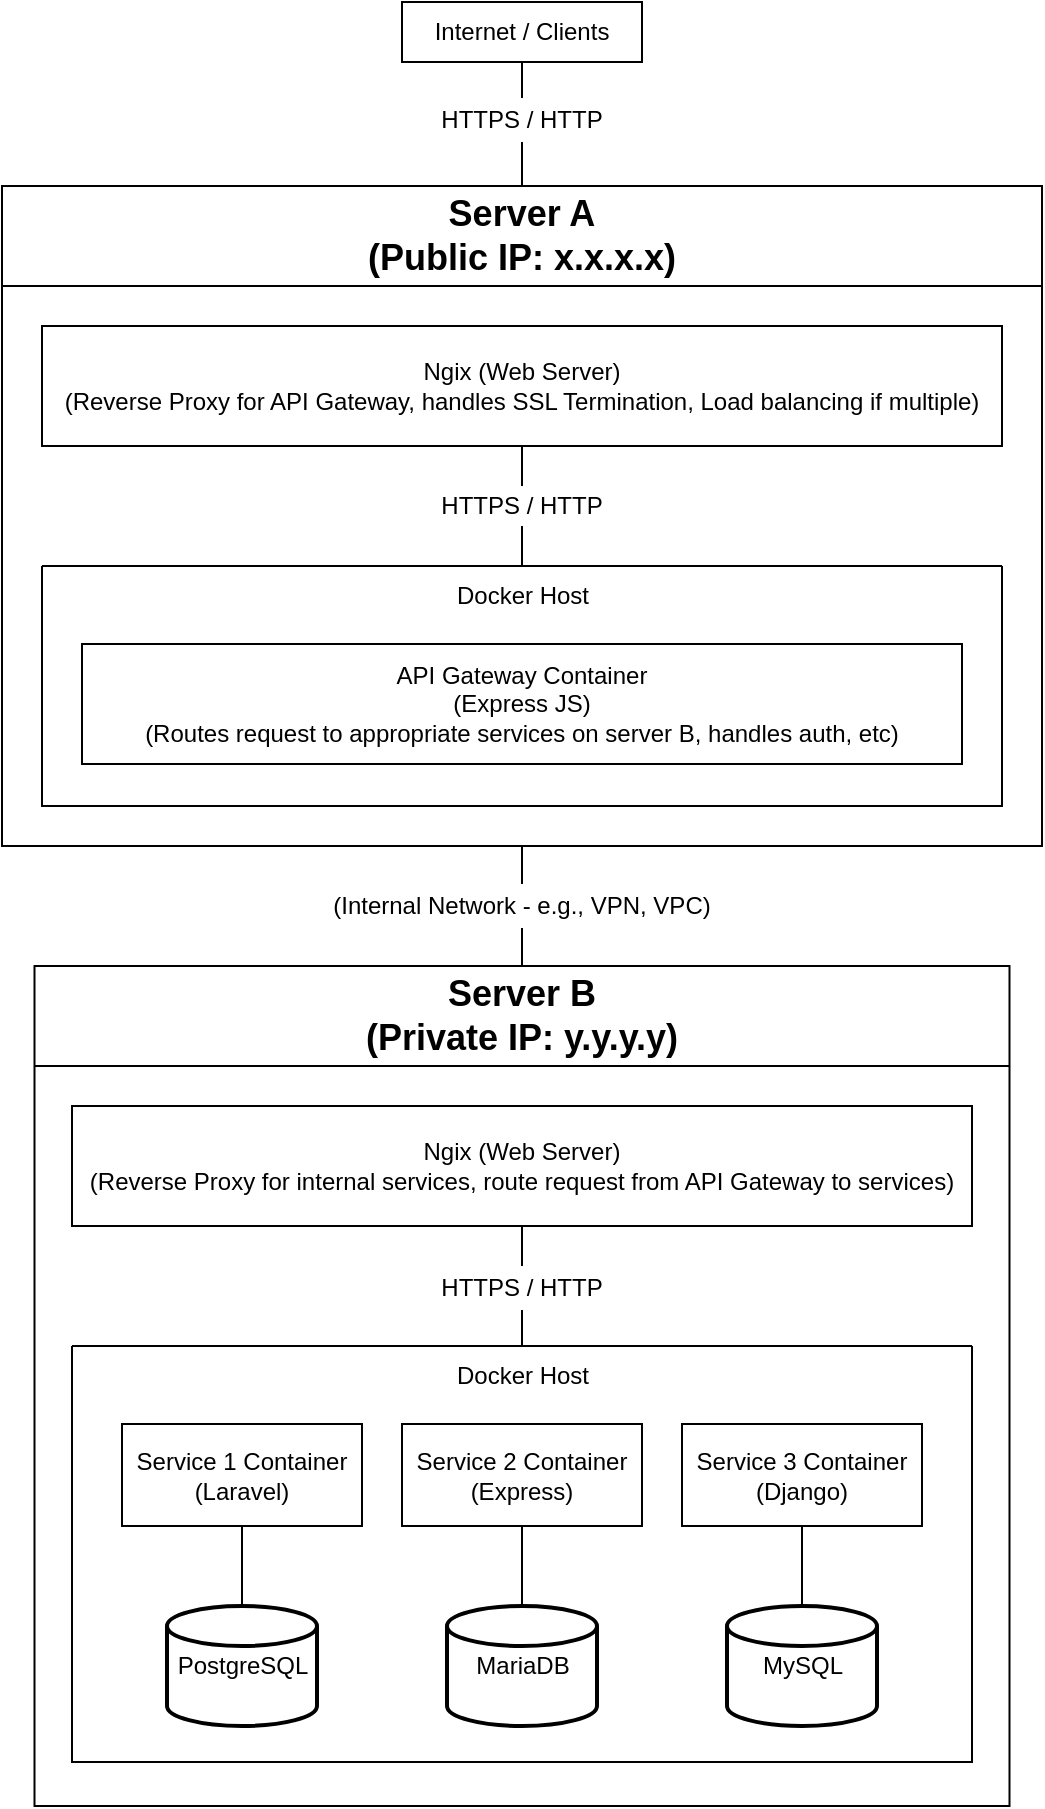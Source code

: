 <mxfile version="28.0.1">
  <diagram name="Page-1" id="WXPvGVMjKcDE35FTdCNQ">
    <mxGraphModel dx="595" dy="1428" grid="1" gridSize="10" guides="1" tooltips="1" connect="1" arrows="1" fold="1" page="1" pageScale="1" pageWidth="850" pageHeight="1100" math="0" shadow="0">
      <root>
        <mxCell id="0" />
        <mxCell id="1" parent="0" />
        <mxCell id="3OMwjzpLB7cQj-1kULPp-2" value="&lt;h2&gt;Server A&lt;br&gt;(Public IP: x.x.x.x)&lt;/h2&gt;" style="swimlane;whiteSpace=wrap;html=1;startSize=50;" parent="1" vertex="1">
          <mxGeometry x="510" y="-930" width="520" height="330" as="geometry">
            <mxRectangle x="400" y="-510" width="130" height="40" as="alternateBounds" />
          </mxGeometry>
        </mxCell>
        <mxCell id="3OMwjzpLB7cQj-1kULPp-4" value="Ngix (Web Server)&lt;div&gt;(Reverse Proxy for API Gateway, handles SSL Termination, Load balancing if multiple)&lt;/div&gt;" style="rounded=0;whiteSpace=wrap;html=1;" parent="3OMwjzpLB7cQj-1kULPp-2" vertex="1">
          <mxGeometry x="20" y="70" width="480" height="60" as="geometry" />
        </mxCell>
        <mxCell id="3OMwjzpLB7cQj-1kULPp-11" value="" style="swimlane;startSize=0;" parent="3OMwjzpLB7cQj-1kULPp-2" vertex="1">
          <mxGeometry x="20" y="190" width="480" height="120" as="geometry" />
        </mxCell>
        <mxCell id="3OMwjzpLB7cQj-1kULPp-10" value="API Gateway Container&lt;div&gt;(Express JS)&lt;/div&gt;&lt;div&gt;(Routes request to appropriate services on server B, handles auth, etc)&lt;/div&gt;" style="rounded=0;whiteSpace=wrap;html=1;" parent="3OMwjzpLB7cQj-1kULPp-11" vertex="1">
          <mxGeometry x="20" y="39" width="440" height="60" as="geometry" />
        </mxCell>
        <mxCell id="3OMwjzpLB7cQj-1kULPp-12" value="Docker Host" style="text;html=1;align=center;verticalAlign=middle;resizable=0;points=[];autosize=1;strokeColor=none;fillColor=none;" parent="3OMwjzpLB7cQj-1kULPp-11" vertex="1">
          <mxGeometry x="195" width="90" height="30" as="geometry" />
        </mxCell>
        <mxCell id="UlkETmmc-7L0bvYlxfBp-24" value="HTTPS / HTTP" style="text;html=1;align=center;verticalAlign=middle;whiteSpace=wrap;rounded=0;" vertex="1" parent="3OMwjzpLB7cQj-1kULPp-2">
          <mxGeometry x="215" y="150" width="90" height="20" as="geometry" />
        </mxCell>
        <mxCell id="UlkETmmc-7L0bvYlxfBp-25" value="" style="endArrow=none;html=1;rounded=0;entryX=0.5;entryY=1;entryDx=0;entryDy=0;" edge="1" source="UlkETmmc-7L0bvYlxfBp-24" parent="3OMwjzpLB7cQj-1kULPp-2" target="3OMwjzpLB7cQj-1kULPp-4">
          <mxGeometry width="50" height="50" relative="1" as="geometry">
            <mxPoint x="245" y="200" as="sourcePoint" />
            <mxPoint x="315" y="30" as="targetPoint" />
          </mxGeometry>
        </mxCell>
        <mxCell id="UlkETmmc-7L0bvYlxfBp-26" value="" style="endArrow=none;html=1;rounded=0;exitX=0.5;exitY=1;exitDx=0;exitDy=0;entryX=0.5;entryY=0;entryDx=0;entryDy=0;" edge="1" source="UlkETmmc-7L0bvYlxfBp-24" parent="3OMwjzpLB7cQj-1kULPp-2" target="3OMwjzpLB7cQj-1kULPp-11">
          <mxGeometry width="50" height="50" relative="1" as="geometry">
            <mxPoint x="325" y="60" as="sourcePoint" />
            <mxPoint x="315" y="120" as="targetPoint" />
          </mxGeometry>
        </mxCell>
        <mxCell id="UlkETmmc-7L0bvYlxfBp-20" value="Internet / Clients" style="rounded=0;whiteSpace=wrap;html=1;" vertex="1" parent="1">
          <mxGeometry x="710" y="-1022" width="120" height="30" as="geometry" />
        </mxCell>
        <mxCell id="UlkETmmc-7L0bvYlxfBp-21" value="HTTPS / HTTP" style="text;html=1;align=center;verticalAlign=middle;whiteSpace=wrap;rounded=0;" vertex="1" parent="1">
          <mxGeometry x="725" y="-974" width="90" height="22" as="geometry" />
        </mxCell>
        <mxCell id="UlkETmmc-7L0bvYlxfBp-22" value="" style="endArrow=none;html=1;rounded=0;entryX=0.5;entryY=1;entryDx=0;entryDy=0;" edge="1" parent="1" source="UlkETmmc-7L0bvYlxfBp-21" target="UlkETmmc-7L0bvYlxfBp-20">
          <mxGeometry width="50" height="50" relative="1" as="geometry">
            <mxPoint x="700" y="-850" as="sourcePoint" />
            <mxPoint x="750" y="-900" as="targetPoint" />
          </mxGeometry>
        </mxCell>
        <mxCell id="UlkETmmc-7L0bvYlxfBp-23" value="" style="endArrow=none;html=1;rounded=0;exitX=0.5;exitY=1;exitDx=0;exitDy=0;" edge="1" parent="1" source="UlkETmmc-7L0bvYlxfBp-21" target="3OMwjzpLB7cQj-1kULPp-2">
          <mxGeometry width="50" height="50" relative="1" as="geometry">
            <mxPoint x="780" y="-990" as="sourcePoint" />
            <mxPoint x="780" y="-1010" as="targetPoint" />
          </mxGeometry>
        </mxCell>
        <mxCell id="UlkETmmc-7L0bvYlxfBp-27" value="&lt;h2&gt;Server B&lt;br&gt;(Private IP: y.y.y.y)&lt;/h2&gt;" style="swimlane;whiteSpace=wrap;html=1;startSize=50;" vertex="1" parent="1">
          <mxGeometry x="526.25" y="-540" width="487.5" height="420" as="geometry">
            <mxRectangle x="400" y="-510" width="130" height="40" as="alternateBounds" />
          </mxGeometry>
        </mxCell>
        <mxCell id="UlkETmmc-7L0bvYlxfBp-28" value="Ngix (Web Server)&lt;div&gt;(Reverse Proxy for internal services, route request from API Gateway to services)&lt;/div&gt;" style="rounded=0;whiteSpace=wrap;html=1;" vertex="1" parent="UlkETmmc-7L0bvYlxfBp-27">
          <mxGeometry x="18.75" y="70" width="450" height="60" as="geometry" />
        </mxCell>
        <mxCell id="UlkETmmc-7L0bvYlxfBp-29" value="" style="swimlane;startSize=0;" vertex="1" parent="UlkETmmc-7L0bvYlxfBp-27">
          <mxGeometry x="18.75" y="190" width="450" height="208" as="geometry" />
        </mxCell>
        <mxCell id="UlkETmmc-7L0bvYlxfBp-30" value="Service 1 Container&lt;div&gt;(Laravel)&lt;/div&gt;" style="rounded=0;whiteSpace=wrap;html=1;" vertex="1" parent="UlkETmmc-7L0bvYlxfBp-29">
          <mxGeometry x="25" y="39" width="120" height="51" as="geometry" />
        </mxCell>
        <mxCell id="UlkETmmc-7L0bvYlxfBp-31" value="Docker Host" style="text;html=1;align=center;verticalAlign=middle;resizable=0;points=[];autosize=1;strokeColor=none;fillColor=none;" vertex="1" parent="UlkETmmc-7L0bvYlxfBp-29">
          <mxGeometry x="180" width="90" height="30" as="geometry" />
        </mxCell>
        <mxCell id="UlkETmmc-7L0bvYlxfBp-32" value="Service 2 Container&lt;div&gt;(Express)&lt;/div&gt;" style="rounded=0;whiteSpace=wrap;html=1;" vertex="1" parent="UlkETmmc-7L0bvYlxfBp-29">
          <mxGeometry x="165" y="39" width="120" height="51" as="geometry" />
        </mxCell>
        <mxCell id="UlkETmmc-7L0bvYlxfBp-33" value="Service 3 Container&lt;div&gt;(Django)&lt;/div&gt;" style="rounded=0;whiteSpace=wrap;html=1;" vertex="1" parent="UlkETmmc-7L0bvYlxfBp-29">
          <mxGeometry x="305" y="39" width="120" height="51" as="geometry" />
        </mxCell>
        <mxCell id="UlkETmmc-7L0bvYlxfBp-34" value="PostgreSQL" style="strokeWidth=2;html=1;shape=mxgraph.flowchart.database;whiteSpace=wrap;" vertex="1" parent="UlkETmmc-7L0bvYlxfBp-29">
          <mxGeometry x="47.5" y="130" width="75" height="60" as="geometry" />
        </mxCell>
        <mxCell id="UlkETmmc-7L0bvYlxfBp-35" value="MariaDB" style="strokeWidth=2;html=1;shape=mxgraph.flowchart.database;whiteSpace=wrap;" vertex="1" parent="UlkETmmc-7L0bvYlxfBp-29">
          <mxGeometry x="187.5" y="130" width="75" height="60" as="geometry" />
        </mxCell>
        <mxCell id="UlkETmmc-7L0bvYlxfBp-36" value="MySQL" style="strokeWidth=2;html=1;shape=mxgraph.flowchart.database;whiteSpace=wrap;" vertex="1" parent="UlkETmmc-7L0bvYlxfBp-29">
          <mxGeometry x="327.5" y="130" width="75" height="60" as="geometry" />
        </mxCell>
        <mxCell id="UlkETmmc-7L0bvYlxfBp-37" value="" style="endArrow=none;html=1;rounded=0;exitX=0.5;exitY=1;exitDx=0;exitDy=0;" edge="1" parent="UlkETmmc-7L0bvYlxfBp-29" source="UlkETmmc-7L0bvYlxfBp-30" target="UlkETmmc-7L0bvYlxfBp-34">
          <mxGeometry width="50" height="50" relative="1" as="geometry">
            <mxPoint x="230" y="38" as="sourcePoint" />
            <mxPoint x="280" y="-12" as="targetPoint" />
          </mxGeometry>
        </mxCell>
        <mxCell id="UlkETmmc-7L0bvYlxfBp-38" value="" style="endArrow=none;html=1;rounded=0;exitX=0.5;exitY=1;exitDx=0;exitDy=0;" edge="1" parent="UlkETmmc-7L0bvYlxfBp-29" source="UlkETmmc-7L0bvYlxfBp-32" target="UlkETmmc-7L0bvYlxfBp-35">
          <mxGeometry width="50" height="50" relative="1" as="geometry">
            <mxPoint x="85" y="100" as="sourcePoint" />
            <mxPoint x="85" y="140" as="targetPoint" />
          </mxGeometry>
        </mxCell>
        <mxCell id="UlkETmmc-7L0bvYlxfBp-39" value="" style="endArrow=none;html=1;rounded=0;exitX=0.5;exitY=1;exitDx=0;exitDy=0;entryX=0.5;entryY=0;entryDx=0;entryDy=0;entryPerimeter=0;" edge="1" parent="UlkETmmc-7L0bvYlxfBp-29" source="UlkETmmc-7L0bvYlxfBp-33" target="UlkETmmc-7L0bvYlxfBp-36">
          <mxGeometry width="50" height="50" relative="1" as="geometry">
            <mxPoint x="225" y="100" as="sourcePoint" />
            <mxPoint x="225" y="140" as="targetPoint" />
          </mxGeometry>
        </mxCell>
        <mxCell id="UlkETmmc-7L0bvYlxfBp-46" value="HTTPS / HTTP" style="text;html=1;align=center;verticalAlign=middle;whiteSpace=wrap;rounded=0;" vertex="1" parent="UlkETmmc-7L0bvYlxfBp-27">
          <mxGeometry x="198.75" y="150" width="90" height="22" as="geometry" />
        </mxCell>
        <mxCell id="UlkETmmc-7L0bvYlxfBp-47" value="" style="endArrow=none;html=1;rounded=0;entryX=0.5;entryY=1;entryDx=0;entryDy=0;" edge="1" parent="UlkETmmc-7L0bvYlxfBp-27" source="UlkETmmc-7L0bvYlxfBp-46" target="UlkETmmc-7L0bvYlxfBp-28">
          <mxGeometry width="50" height="50" relative="1" as="geometry">
            <mxPoint x="478.75" y="282" as="sourcePoint" />
            <mxPoint x="273.75" y="70" as="targetPoint" />
          </mxGeometry>
        </mxCell>
        <mxCell id="UlkETmmc-7L0bvYlxfBp-48" value="" style="endArrow=none;html=1;rounded=0;exitX=0.5;exitY=1;exitDx=0;exitDy=0;entryX=0.5;entryY=0;entryDx=0;entryDy=0;" edge="1" parent="UlkETmmc-7L0bvYlxfBp-27" source="UlkETmmc-7L0bvYlxfBp-46" target="UlkETmmc-7L0bvYlxfBp-29">
          <mxGeometry width="50" height="50" relative="1" as="geometry">
            <mxPoint x="528.75" y="202" as="sourcePoint" />
            <mxPoint x="303.75" y="240" as="targetPoint" />
          </mxGeometry>
        </mxCell>
        <mxCell id="UlkETmmc-7L0bvYlxfBp-40" value="(Internal Network - e.g., VPN, VPC)" style="text;html=1;align=center;verticalAlign=middle;whiteSpace=wrap;rounded=0;" vertex="1" parent="1">
          <mxGeometry x="670" y="-581" width="200" height="22" as="geometry" />
        </mxCell>
        <mxCell id="UlkETmmc-7L0bvYlxfBp-41" value="" style="endArrow=none;html=1;rounded=0;entryX=0.5;entryY=1;entryDx=0;entryDy=0;" edge="1" source="UlkETmmc-7L0bvYlxfBp-40" parent="1" target="3OMwjzpLB7cQj-1kULPp-2">
          <mxGeometry width="50" height="50" relative="1" as="geometry">
            <mxPoint x="700" y="-439" as="sourcePoint" />
            <mxPoint x="770" y="-581" as="targetPoint" />
          </mxGeometry>
        </mxCell>
        <mxCell id="UlkETmmc-7L0bvYlxfBp-42" value="" style="endArrow=none;html=1;rounded=0;exitX=0.5;exitY=1;exitDx=0;exitDy=0;entryX=0.5;entryY=0;entryDx=0;entryDy=0;" edge="1" source="UlkETmmc-7L0bvYlxfBp-40" parent="1" target="UlkETmmc-7L0bvYlxfBp-27">
          <mxGeometry width="50" height="50" relative="1" as="geometry">
            <mxPoint x="780" y="-579" as="sourcePoint" />
            <mxPoint x="440" y="-660" as="targetPoint" />
          </mxGeometry>
        </mxCell>
      </root>
    </mxGraphModel>
  </diagram>
</mxfile>
